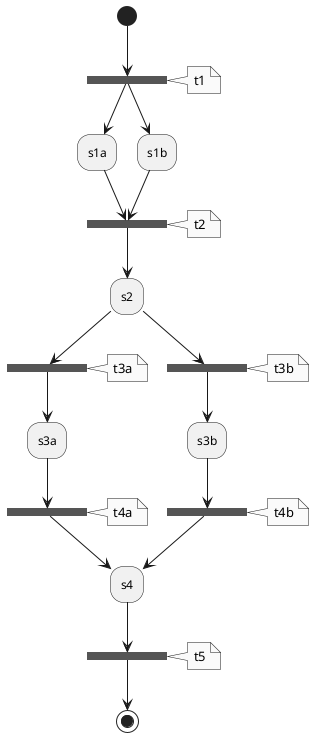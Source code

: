 @startuml

skinparam monochrome true

==t1== --> s1a
==t1== --> s1b

==t2== --> s2

==t3a== --> s3a
==t3b== --> s3b


==t4a== --> s4
==t4b== --> s4

==t5== -->(*)

(*)  --> ==t1==
note right
t1
end note

s1a --> ==t2==
s1b --> ==t2==
note right
t2
end note

s2 --> ==t3a==
note right
t3a
end note
s2 --> ==t3b==
note right
t3b
end note

s3a --> ==t4a==
note right
t4a
end note

s3b --> ==t4b==
note right
t4b
end note

s4 --> ==t5==
note right
t5
end note


@enduml